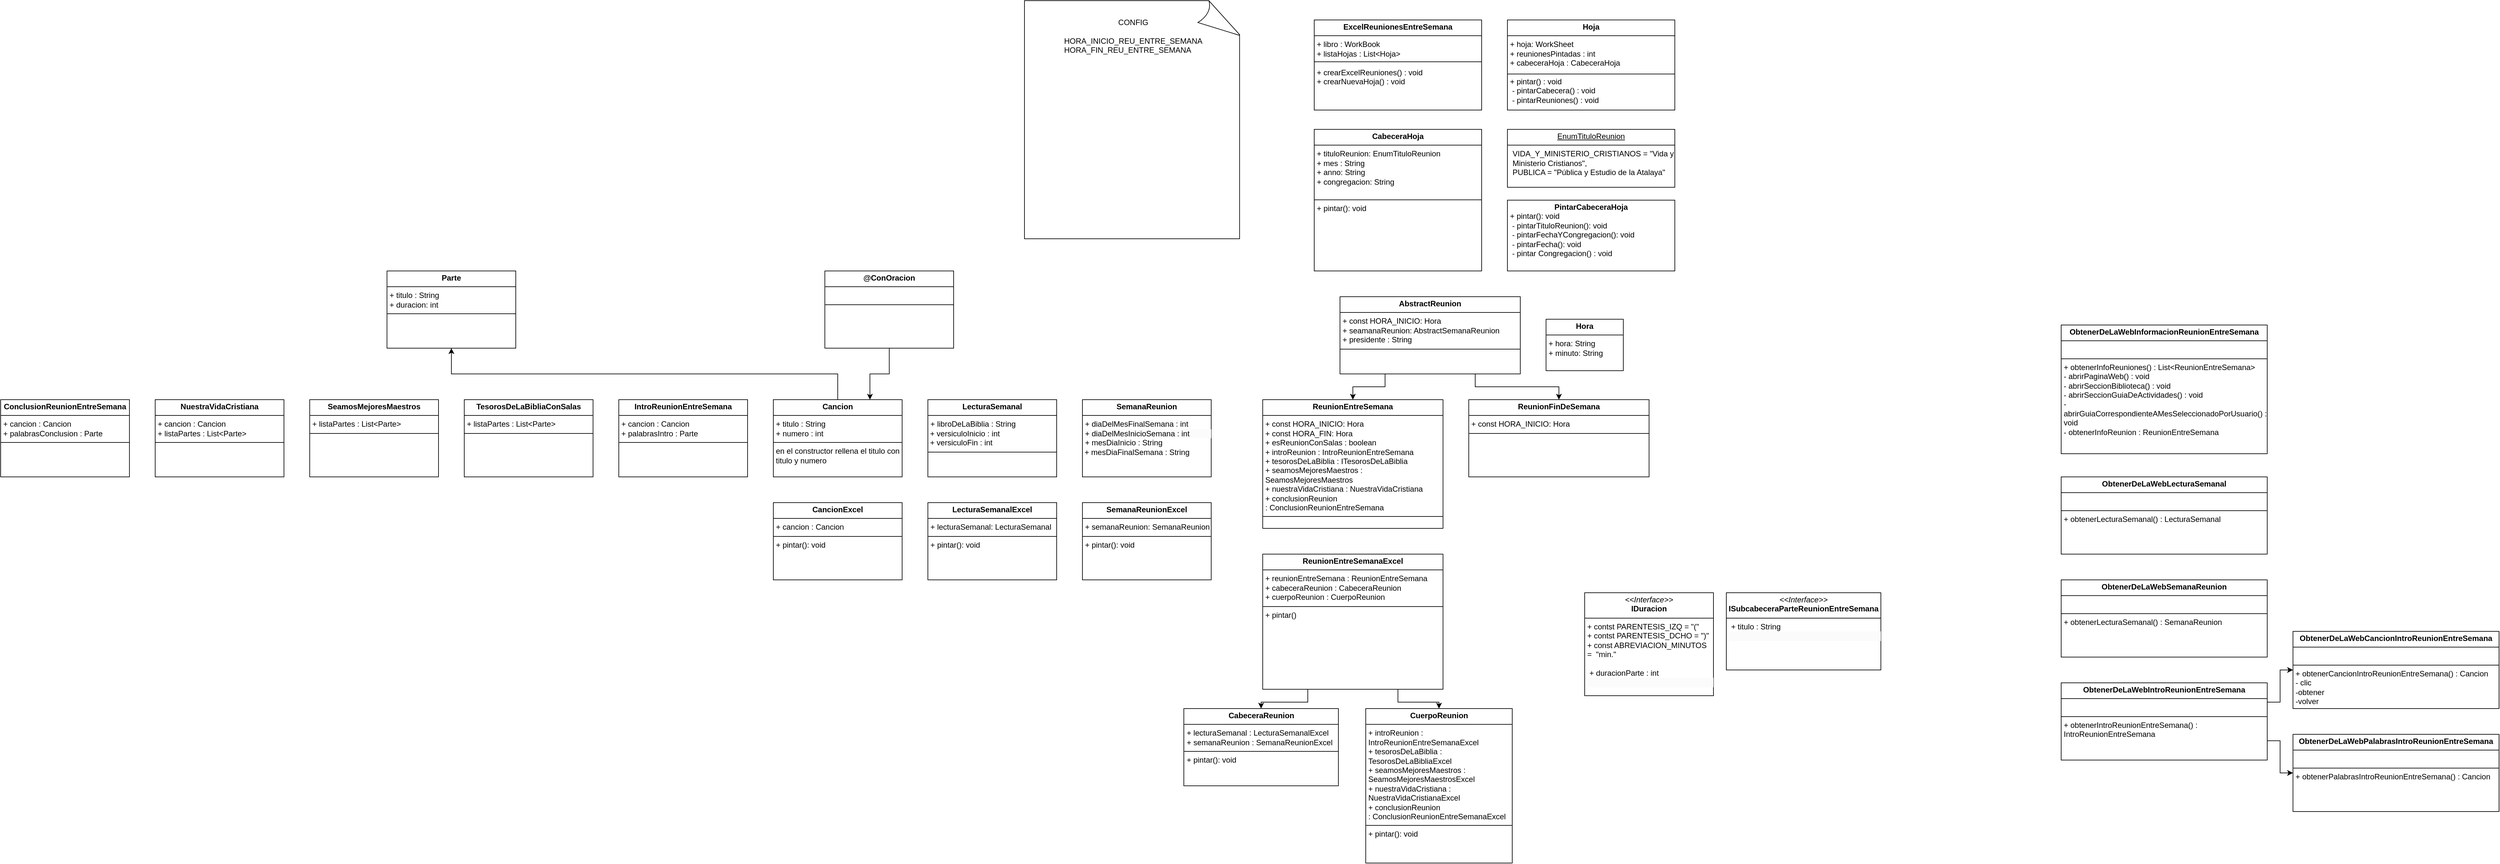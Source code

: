 <mxfile version="24.3.1" type="github">
  <diagram id="C5RBs43oDa-KdzZeNtuy" name="Page-1">
    <mxGraphModel dx="3987" dy="1683" grid="1" gridSize="10" guides="1" tooltips="1" connect="1" arrows="1" fold="1" page="1" pageScale="1" pageWidth="827" pageHeight="1169" math="0" shadow="0">
      <root>
        <mxCell id="WIyWlLk6GJQsqaUBKTNV-0" />
        <mxCell id="WIyWlLk6GJQsqaUBKTNV-1" parent="WIyWlLk6GJQsqaUBKTNV-0" />
        <mxCell id="gIVzZVKsAexyK73Yjv31-45" style="edgeStyle=orthogonalEdgeStyle;rounded=0;orthogonalLoop=1;jettySize=auto;html=1;exitX=0.25;exitY=1;exitDx=0;exitDy=0;entryX=0.5;entryY=0;entryDx=0;entryDy=0;" parent="WIyWlLk6GJQsqaUBKTNV-1" source="gIVzZVKsAexyK73Yjv31-0" target="gIVzZVKsAexyK73Yjv31-12" edge="1">
          <mxGeometry relative="1" as="geometry" />
        </mxCell>
        <mxCell id="gIVzZVKsAexyK73Yjv31-46" style="edgeStyle=orthogonalEdgeStyle;rounded=0;orthogonalLoop=1;jettySize=auto;html=1;exitX=0.75;exitY=1;exitDx=0;exitDy=0;entryX=0.5;entryY=0;entryDx=0;entryDy=0;" parent="WIyWlLk6GJQsqaUBKTNV-1" source="gIVzZVKsAexyK73Yjv31-0" target="gIVzZVKsAexyK73Yjv31-17" edge="1">
          <mxGeometry relative="1" as="geometry" />
        </mxCell>
        <mxCell id="gIVzZVKsAexyK73Yjv31-0" value="&lt;p style=&quot;margin:0px;margin-top:4px;text-align:center;&quot;&gt;&lt;b&gt;Abstract&lt;/b&gt;&lt;b style=&quot;background-color: initial;&quot;&gt;Reunion&lt;/b&gt;&lt;/p&gt;&lt;hr size=&quot;1&quot; style=&quot;border-style:solid;&quot;&gt;&lt;p style=&quot;margin:0px;margin-left:4px;&quot;&gt;+ const HORA_INICIO: Hora&lt;/p&gt;&lt;p style=&quot;margin:0px;margin-left:4px;&quot;&gt;+ seamanaReunion: AbstractSemanaReunion&lt;br&gt;&lt;/p&gt;&lt;p style=&quot;margin:0px;margin-left:4px;&quot;&gt;+ presidente : String&lt;br&gt;&lt;/p&gt;&lt;hr size=&quot;1&quot; style=&quot;border-style:solid;&quot;&gt;&lt;p style=&quot;margin:0px;margin-left:4px;&quot;&gt;&lt;br&gt;&lt;/p&gt;" style="verticalAlign=top;align=left;overflow=fill;html=1;whiteSpace=wrap;" parent="WIyWlLk6GJQsqaUBKTNV-1" vertex="1">
          <mxGeometry x="160" y="440" width="280" height="120" as="geometry" />
        </mxCell>
        <mxCell id="gIVzZVKsAexyK73Yjv31-2" value="&lt;p style=&quot;margin:0px;margin-top:4px;text-align:center;&quot;&gt;&lt;b&gt;Cabecera&lt;/b&gt;&lt;b style=&quot;background-color: initial;&quot;&gt;Hoja&lt;/b&gt;&lt;/p&gt;&lt;hr size=&quot;1&quot; style=&quot;border-style:solid;&quot;&gt;&lt;p style=&quot;margin:0px;margin-left:4px;&quot;&gt;+ tituloReunion:&amp;nbsp;&lt;span style=&quot;background-color: initial;&quot;&gt;EnumTituloReunion&lt;/span&gt;&lt;/p&gt;&lt;p style=&quot;margin:0px;margin-left:4px;&quot;&gt;&lt;span style=&quot;background-color: initial;&quot;&gt;+ mes : String&lt;/span&gt;&lt;/p&gt;&lt;p style=&quot;margin:0px;margin-left:4px;&quot;&gt;&lt;span style=&quot;background-color: initial;&quot;&gt;+ anno: String&lt;/span&gt;&lt;/p&gt;&lt;p style=&quot;margin:0px;margin-left:4px;&quot;&gt;&lt;span style=&quot;background-color: initial;&quot;&gt;+ congregacion: String&lt;/span&gt;&lt;/p&gt;&lt;p style=&quot;margin:0px;margin-left:4px;&quot;&gt;&lt;span style=&quot;background-color: initial;&quot;&gt;&lt;br&gt;&lt;/span&gt;&lt;/p&gt;&lt;hr size=&quot;1&quot; style=&quot;border-style:solid;&quot;&gt;&lt;p style=&quot;margin:0px;margin-left:4px;&quot;&gt;+ pintar(): void&lt;br&gt;&lt;/p&gt;" style="verticalAlign=top;align=left;overflow=fill;html=1;whiteSpace=wrap;" parent="WIyWlLk6GJQsqaUBKTNV-1" vertex="1">
          <mxGeometry x="120" y="180" width="260" height="220" as="geometry" />
        </mxCell>
        <mxCell id="gIVzZVKsAexyK73Yjv31-3" value="&lt;p style=&quot;margin:0px;margin-top:4px;text-align:center;&quot;&gt;&lt;b&gt;Hora&lt;/b&gt;&lt;/p&gt;&lt;hr size=&quot;1&quot; style=&quot;border-style:solid;&quot;&gt;&lt;p style=&quot;margin:0px;margin-left:4px;&quot;&gt;+ hora: String&lt;/p&gt;&lt;p style=&quot;margin:0px;margin-left:4px;&quot;&gt;+ minuto: String&lt;/p&gt;" style="verticalAlign=top;align=left;overflow=fill;html=1;whiteSpace=wrap;" parent="WIyWlLk6GJQsqaUBKTNV-1" vertex="1">
          <mxGeometry x="480" y="475" width="120" height="80" as="geometry" />
        </mxCell>
        <mxCell id="gIVzZVKsAexyK73Yjv31-5" value="&lt;p style=&quot;margin:0px;margin-top:4px;text-align:center;text-decoration:underline;&quot;&gt;&lt;span style=&quot;text-align: left;&quot;&gt;EnumTituloReunion&lt;/span&gt;&lt;br&gt;&lt;/p&gt;&lt;hr size=&quot;1&quot; style=&quot;border-style:solid;&quot;&gt;&lt;p style=&quot;margin:0px;margin-left:8px;&quot;&gt;&lt;span style=&quot;background-color: initial;&quot;&gt;VIDA_Y_MINISTERIO_CRISTIANOS&lt;/span&gt;&amp;nbsp;= &quot;Vida y Ministerio Cristianos&quot;,&amp;nbsp;&lt;br&gt;PUBLICA = &quot;Pública y Estudio de la Atalaya&quot;&lt;br&gt;&lt;br&gt;&lt;/p&gt;" style="verticalAlign=top;align=left;overflow=fill;html=1;whiteSpace=wrap;" parent="WIyWlLk6GJQsqaUBKTNV-1" vertex="1">
          <mxGeometry x="420" y="180" width="260" height="90" as="geometry" />
        </mxCell>
        <mxCell id="gIVzZVKsAexyK73Yjv31-6" value="&lt;p style=&quot;margin:0px;margin-top:4px;text-align:center;&quot;&gt;&lt;b&gt;PintarCabecera&lt;/b&gt;&lt;b style=&quot;background-color: initial;&quot;&gt;Hoja&lt;/b&gt;&lt;/p&gt;&lt;p style=&quot;margin:0px;margin-left:4px;&quot;&gt;&lt;span style=&quot;background-color: initial;&quot;&gt;+ pintar(): void&lt;/span&gt;&lt;br&gt;&lt;/p&gt;&lt;p style=&quot;margin:0px;margin-left:4px;&quot;&gt;&amp;nbsp;- pintarTituloReunion(): void&lt;/p&gt;&lt;p style=&quot;margin:0px;margin-left:4px;&quot;&gt;&amp;nbsp;- pintarFechaYCongregacion(): void&lt;/p&gt;&lt;p style=&quot;margin:0px;margin-left:4px;&quot;&gt;&amp;nbsp;- pintarFecha(): void&lt;/p&gt;&lt;p style=&quot;margin:0px;margin-left:4px;&quot;&gt;&amp;nbsp;- pintar Congregacion() : void&lt;/p&gt;" style="verticalAlign=top;align=left;overflow=fill;html=1;whiteSpace=wrap;" parent="WIyWlLk6GJQsqaUBKTNV-1" vertex="1">
          <mxGeometry x="420" y="290" width="260" height="110" as="geometry" />
        </mxCell>
        <mxCell id="gIVzZVKsAexyK73Yjv31-9" value="&lt;p style=&quot;margin:0px;margin-top:4px;text-align:center;&quot;&gt;&lt;b&gt;ExcelReunionesEntreSemana&lt;/b&gt;&lt;/p&gt;&lt;hr size=&quot;1&quot; style=&quot;border-style:solid;&quot;&gt;&lt;p style=&quot;margin:0px;margin-left:4px;&quot;&gt;+ libro :&amp;nbsp;&lt;span style=&quot;background-color: initial;&quot;&gt;WorkBook&lt;/span&gt;&lt;/p&gt;&lt;p style=&quot;margin:0px;margin-left:4px;&quot;&gt;&lt;span style=&quot;background-color: initial;&quot;&gt;+ lista&lt;/span&gt;Hojas&lt;span style=&quot;background-color: initial;&quot;&gt;&amp;nbsp;: List&amp;lt;Hoja&amp;gt;&lt;/span&gt;&lt;/p&gt;&lt;p style=&quot;margin:0px;margin-left:4px;&quot;&gt;&lt;br&gt;&lt;/p&gt;&lt;p style=&quot;margin:0px;margin-left:4px;&quot;&gt;&lt;span style=&quot;background-color: initial;&quot;&gt;+ crearExcelReuniones() : void&lt;/span&gt;&lt;/p&gt;&lt;p style=&quot;margin:0px;margin-left:4px;&quot;&gt;&lt;span style=&quot;background-color: initial;&quot;&gt;+ crearNuevaHoja() : void&lt;/span&gt;&lt;/p&gt;&lt;p style=&quot;margin:0px;margin-left:4px;&quot;&gt;&lt;span style=&quot;background-color: initial;&quot;&gt;&lt;br&gt;&lt;/span&gt;&lt;/p&gt;" style="verticalAlign=top;align=left;overflow=fill;html=1;whiteSpace=wrap;" parent="WIyWlLk6GJQsqaUBKTNV-1" vertex="1">
          <mxGeometry x="120" y="10" width="260" height="140" as="geometry" />
        </mxCell>
        <mxCell id="gIVzZVKsAexyK73Yjv31-10" value="" style="line;strokeWidth=1;fillColor=none;align=left;verticalAlign=middle;spacingTop=-1;spacingLeft=3;spacingRight=3;rotatable=0;labelPosition=right;points=[];portConstraint=eastwest;strokeColor=inherit;" parent="WIyWlLk6GJQsqaUBKTNV-1" vertex="1">
          <mxGeometry x="120" y="71" width="260" height="8" as="geometry" />
        </mxCell>
        <mxCell id="gIVzZVKsAexyK73Yjv31-11" style="edgeStyle=orthogonalEdgeStyle;rounded=0;orthogonalLoop=1;jettySize=auto;html=1;exitX=0.5;exitY=1;exitDx=0;exitDy=0;" parent="WIyWlLk6GJQsqaUBKTNV-1" source="gIVzZVKsAexyK73Yjv31-9" target="gIVzZVKsAexyK73Yjv31-9" edge="1">
          <mxGeometry relative="1" as="geometry" />
        </mxCell>
        <mxCell id="gIVzZVKsAexyK73Yjv31-12" value="&lt;p style=&quot;margin:0px;margin-top:4px;text-align:center;&quot;&gt;&lt;b style=&quot;background-color: initial;&quot;&gt;ReunionEntreSemana&lt;/b&gt;&lt;/p&gt;&lt;hr size=&quot;1&quot; style=&quot;border-style:solid;&quot;&gt;&lt;p style=&quot;margin:0px;margin-left:4px;&quot;&gt;+ const HORA_INICIO: Hora&lt;/p&gt;&lt;p style=&quot;margin:0px;margin-left:4px;&quot;&gt;+ const HORA_FIN: Hora&lt;br&gt;&lt;/p&gt;&lt;p style=&quot;margin: 0px 0px 0px 4px;&quot;&gt;&lt;span style=&quot;background-color: initial;&quot;&gt;+ esReunionConSalas : boolean&lt;/span&gt;&lt;/p&gt;&lt;p style=&quot;margin:0px;margin-left:4px;&quot;&gt;+ introReunion : IntroReunionEntreSemana&lt;/p&gt;&lt;p style=&quot;margin:0px;margin-left:4px;&quot;&gt;+ tesorosDeLaBiblia : ITesorosDeLaBiblia&lt;/p&gt;&lt;p style=&quot;margin:0px;margin-left:4px;&quot;&gt;+ seamosMejoresMaestros : SeamosMejoresMaestros&lt;/p&gt;&lt;p style=&quot;margin:0px;margin-left:4px;&quot;&gt;+ nuestraVidaCristiana : NuestraVidaCristiana&lt;/p&gt;&lt;p style=&quot;margin:0px;margin-left:4px;&quot;&gt;+ conclusionReunion :&amp;nbsp;&lt;span style=&quot;background-color: initial; text-align: center;&quot;&gt;ConclusionReunionEntreSemana&lt;/span&gt;&lt;/p&gt;&lt;hr size=&quot;1&quot; style=&quot;border-style:solid;&quot;&gt;&lt;p style=&quot;margin:0px;margin-left:4px;&quot;&gt;&lt;br&gt;&lt;/p&gt;" style="verticalAlign=top;align=left;overflow=fill;html=1;whiteSpace=wrap;" parent="WIyWlLk6GJQsqaUBKTNV-1" vertex="1">
          <mxGeometry x="40" y="600" width="280" height="200" as="geometry" />
        </mxCell>
        <mxCell id="gIVzZVKsAexyK73Yjv31-13" value="&lt;p style=&quot;margin:0px;margin-top:4px;text-align:center;&quot;&gt;&lt;b style=&quot;background-color: initial;&quot;&gt;CabeceraReunion&lt;/b&gt;&lt;/p&gt;&lt;hr size=&quot;1&quot; style=&quot;border-style:solid;&quot;&gt;&lt;p style=&quot;margin:0px;margin-left:4px;&quot;&gt;+ lecturaSemanal : LecturaSemanalExcel&lt;/p&gt;&lt;p style=&quot;margin:0px;margin-left:4px;&quot;&gt;+ semanaReunion : &lt;span style=&quot;background-color: initial;&quot;&gt;SemanaReunionExcel&lt;/span&gt;&lt;/p&gt;&lt;hr size=&quot;1&quot; style=&quot;border-style:solid;&quot;&gt;&lt;p style=&quot;margin:0px;margin-left:4px;&quot;&gt;+ pintar(): void&lt;/p&gt;" style="verticalAlign=top;align=left;overflow=fill;html=1;whiteSpace=wrap;" parent="WIyWlLk6GJQsqaUBKTNV-1" vertex="1">
          <mxGeometry x="-82.5" y="1080" width="240" height="120" as="geometry" />
        </mxCell>
        <mxCell id="gIVzZVKsAexyK73Yjv31-14" value="&lt;p style=&quot;margin:0px;margin-top:4px;text-align:center;&quot;&gt;&lt;b&gt;Hoja&lt;/b&gt;&lt;/p&gt;&lt;hr size=&quot;1&quot; style=&quot;border-style:solid;&quot;&gt;&lt;p style=&quot;margin:0px;margin-left:4px;&quot;&gt;+ hoja:&amp;nbsp;&lt;span style=&quot;background-color: initial;&quot;&gt;WorkSheet&lt;/span&gt;&lt;/p&gt;&lt;p style=&quot;margin:0px;margin-left:4px;&quot;&gt;&lt;span style=&quot;background-color: initial;&quot;&gt;+ reunionesPintadas : int&lt;/span&gt;&lt;/p&gt;&lt;p style=&quot;margin:0px;margin-left:4px;&quot;&gt;&lt;span style=&quot;background-color: initial;&quot;&gt;+ cabeceraHoja : CabeceraHoja&lt;/span&gt;&lt;/p&gt;&lt;p style=&quot;margin:0px;margin-left:4px;&quot;&gt;&lt;span style=&quot;background-color: initial;&quot;&gt;&lt;br&gt;&lt;/span&gt;&lt;/p&gt;&lt;p style=&quot;margin:0px;margin-left:4px;&quot;&gt;&lt;span style=&quot;background-color: initial;&quot;&gt;+ pintar() : void&lt;/span&gt;&lt;/p&gt;&lt;p style=&quot;margin:0px;margin-left:4px;&quot;&gt;&amp;nbsp;- pintarCabecera() : void&lt;/p&gt;&lt;p style=&quot;margin:0px;margin-left:4px;&quot;&gt;&amp;nbsp;- pintarReuniones() : void&lt;/p&gt;" style="verticalAlign=top;align=left;overflow=fill;html=1;whiteSpace=wrap;" parent="WIyWlLk6GJQsqaUBKTNV-1" vertex="1">
          <mxGeometry x="420" y="10" width="260" height="140" as="geometry" />
        </mxCell>
        <mxCell id="gIVzZVKsAexyK73Yjv31-16" value="" style="line;strokeWidth=1;fillColor=none;align=left;verticalAlign=middle;spacingTop=-1;spacingLeft=3;spacingRight=3;rotatable=0;labelPosition=right;points=[];portConstraint=eastwest;strokeColor=inherit;" parent="WIyWlLk6GJQsqaUBKTNV-1" vertex="1">
          <mxGeometry x="420" y="90" width="260" height="8" as="geometry" />
        </mxCell>
        <mxCell id="gIVzZVKsAexyK73Yjv31-17" value="&lt;p style=&quot;margin:0px;margin-top:4px;text-align:center;&quot;&gt;&lt;b style=&quot;background-color: initial;&quot;&gt;ReunionFinDeSemana&lt;/b&gt;&lt;/p&gt;&lt;hr size=&quot;1&quot; style=&quot;border-style:solid;&quot;&gt;&lt;p style=&quot;margin:0px;margin-left:4px;&quot;&gt;+ const HORA_INICIO: Hora&lt;/p&gt;&lt;hr size=&quot;1&quot; style=&quot;border-style:solid;&quot;&gt;&lt;p style=&quot;margin:0px;margin-left:4px;&quot;&gt;&lt;br&gt;&lt;/p&gt;" style="verticalAlign=top;align=left;overflow=fill;html=1;whiteSpace=wrap;" parent="WIyWlLk6GJQsqaUBKTNV-1" vertex="1">
          <mxGeometry x="360" y="600" width="280" height="120" as="geometry" />
        </mxCell>
        <mxCell id="gIVzZVKsAexyK73Yjv31-19" value="&lt;p style=&quot;margin:0px;margin-top:4px;text-align:center;&quot;&gt;&lt;b style=&quot;background-color: initial;&quot;&gt;LecturaSemanal&lt;/b&gt;&lt;/p&gt;&lt;hr size=&quot;1&quot; style=&quot;border-style:solid;&quot;&gt;&lt;p style=&quot;margin:0px;margin-left:4px;&quot;&gt;+ libroDeLaBiblia : String&lt;/p&gt;&amp;nbsp;+ versiculoInicio : int&lt;div&gt;&amp;nbsp;+ versiculoFin : int&lt;br&gt;&lt;hr size=&quot;1&quot; style=&quot;border-style:solid;&quot;&gt;&lt;p style=&quot;margin:0px;margin-left:4px;&quot;&gt;&lt;br&gt;&lt;/p&gt;&lt;/div&gt;" style="verticalAlign=top;align=left;overflow=fill;html=1;whiteSpace=wrap;" parent="WIyWlLk6GJQsqaUBKTNV-1" vertex="1">
          <mxGeometry x="-480" y="600" width="200" height="120" as="geometry" />
        </mxCell>
        <mxCell id="gIVzZVKsAexyK73Yjv31-24" value="&lt;p style=&quot;margin:0px;margin-top:4px;text-align:center;&quot;&gt;&lt;b style=&quot;background-color: initial;&quot;&gt;CuerpoReunion&lt;/b&gt;&lt;/p&gt;&lt;hr size=&quot;1&quot; style=&quot;border-style:solid;&quot;&gt;&lt;p style=&quot;margin: 0px 0px 0px 4px;&quot;&gt;+ introReunion : IntroReunionEntreSemanaExcel&lt;/p&gt;&lt;p style=&quot;margin: 0px 0px 0px 4px;&quot;&gt;+ tesorosDeLaBiblia : TesorosDeLaBiblia&lt;span style=&quot;background-color: initial;&quot;&gt;Excel&lt;/span&gt;&lt;/p&gt;&lt;p style=&quot;margin: 0px 0px 0px 4px;&quot;&gt;+ seamosMejoresMaestros : SeamosMejoresMaestrosExcel&lt;/p&gt;&lt;p style=&quot;margin: 0px 0px 0px 4px;&quot;&gt;+ nuestraVidaCristiana : NuestraVidaCristianaExcel&lt;/p&gt;&lt;p style=&quot;margin: 0px 0px 0px 4px;&quot;&gt;+ conclusionReunion :&amp;nbsp;&lt;span style=&quot;background-color: initial; text-align: center;&quot;&gt;ConclusionReunionEntreSemanaExcel&lt;/span&gt;&lt;/p&gt;&lt;hr size=&quot;1&quot; style=&quot;border-style:solid;&quot;&gt;&lt;p style=&quot;margin:0px;margin-left:4px;&quot;&gt;+ pintar(): void&lt;/p&gt;&lt;p style=&quot;margin:0px;margin-left:4px;&quot;&gt;&lt;br&gt;&lt;/p&gt;" style="verticalAlign=top;align=left;overflow=fill;html=1;whiteSpace=wrap;" parent="WIyWlLk6GJQsqaUBKTNV-1" vertex="1">
          <mxGeometry x="200" y="1080" width="227.5" height="240" as="geometry" />
        </mxCell>
        <mxCell id="gIVzZVKsAexyK73Yjv31-34" style="edgeStyle=orthogonalEdgeStyle;rounded=0;orthogonalLoop=1;jettySize=auto;html=1;exitX=0.75;exitY=1;exitDx=0;exitDy=0;" parent="WIyWlLk6GJQsqaUBKTNV-1" source="gIVzZVKsAexyK73Yjv31-28" target="gIVzZVKsAexyK73Yjv31-24" edge="1">
          <mxGeometry relative="1" as="geometry" />
        </mxCell>
        <mxCell id="gIVzZVKsAexyK73Yjv31-35" style="edgeStyle=orthogonalEdgeStyle;rounded=0;orthogonalLoop=1;jettySize=auto;html=1;exitX=0.25;exitY=1;exitDx=0;exitDy=0;entryX=0.5;entryY=0;entryDx=0;entryDy=0;" parent="WIyWlLk6GJQsqaUBKTNV-1" source="gIVzZVKsAexyK73Yjv31-28" target="gIVzZVKsAexyK73Yjv31-13" edge="1">
          <mxGeometry relative="1" as="geometry" />
        </mxCell>
        <mxCell id="gIVzZVKsAexyK73Yjv31-28" value="&lt;p style=&quot;margin:0px;margin-top:4px;text-align:center;&quot;&gt;&lt;b style=&quot;background-color: initial;&quot;&gt;Reunion&lt;/b&gt;&lt;b style=&quot;background-color: initial;&quot;&gt;EntreSemana&lt;/b&gt;&lt;b style=&quot;background-color: initial;&quot;&gt;Excel&lt;/b&gt;&lt;/p&gt;&lt;hr size=&quot;1&quot; style=&quot;border-style:solid;&quot;&gt;&lt;p style=&quot;margin:0px;margin-left:4px;&quot;&gt;+ reunionEntreSemana : &lt;span style=&quot;background-color: initial;&quot;&gt;ReunionEntreSemana&lt;/span&gt;&lt;/p&gt;&lt;p style=&quot;margin:0px;margin-left:4px;&quot;&gt;+ cabeceraReunion : CabeceraReunion&lt;/p&gt;&lt;p style=&quot;margin:0px;margin-left:4px;&quot;&gt;+ cuerpoReunion : CuerpoReunion&lt;/p&gt;&lt;hr size=&quot;1&quot; style=&quot;border-style:solid;&quot;&gt;&lt;p style=&quot;margin:0px;margin-left:4px;&quot;&gt;+ pintar()&lt;/p&gt;" style="verticalAlign=top;align=left;overflow=fill;html=1;whiteSpace=wrap;" parent="WIyWlLk6GJQsqaUBKTNV-1" vertex="1">
          <mxGeometry x="40" y="840" width="280" height="210" as="geometry" />
        </mxCell>
        <mxCell id="gIVzZVKsAexyK73Yjv31-30" value="&lt;p style=&quot;margin:0px;margin-top:4px;text-align:center;&quot;&gt;&lt;b style=&quot;background-color: initial;&quot;&gt;IntroReunionEntreSemana&lt;/b&gt;&lt;/p&gt;&lt;hr size=&quot;1&quot; style=&quot;border-style:solid;&quot;&gt;&lt;p style=&quot;margin: 0px 0px 0px 4px;&quot;&gt;+ cancion : Cancion&lt;/p&gt;&lt;p style=&quot;margin: 0px 0px 0px 4px;&quot;&gt;+ palabrasIntro : Parte&lt;/p&gt;&lt;hr size=&quot;1&quot; style=&quot;border-style:solid;&quot;&gt;&lt;p style=&quot;margin:0px;margin-left:4px;&quot;&gt;&lt;br&gt;&lt;/p&gt;" style="verticalAlign=top;align=left;overflow=fill;html=1;whiteSpace=wrap;" parent="WIyWlLk6GJQsqaUBKTNV-1" vertex="1">
          <mxGeometry x="-960" y="600" width="200" height="120" as="geometry" />
        </mxCell>
        <mxCell id="gIVzZVKsAexyK73Yjv31-31" value="&lt;p style=&quot;margin:0px;margin-top:4px;text-align:center;&quot;&gt;&lt;b style=&quot;background-color: initial;&quot;&gt;ConclusionReunionEntreSemana&lt;/b&gt;&lt;/p&gt;&lt;hr size=&quot;1&quot; style=&quot;border-style:solid;&quot;&gt;&lt;p style=&quot;margin: 0px 0px 0px 4px;&quot;&gt;+ cancion : Cancion&lt;/p&gt;&lt;p style=&quot;margin: 0px 0px 0px 4px;&quot;&gt;+ palabrasConclusion : Parte&lt;/p&gt;&lt;hr size=&quot;1&quot; style=&quot;border-style:solid;&quot;&gt;&lt;p style=&quot;margin:0px;margin-left:4px;&quot;&gt;&lt;br&gt;&lt;/p&gt;&lt;p style=&quot;margin:0px;margin-left:4px;&quot;&gt;&lt;br&gt;&lt;/p&gt;" style="verticalAlign=top;align=left;overflow=fill;html=1;whiteSpace=wrap;" parent="WIyWlLk6GJQsqaUBKTNV-1" vertex="1">
          <mxGeometry x="-1920" y="600" width="200" height="120" as="geometry" />
        </mxCell>
        <mxCell id="gIVzZVKsAexyK73Yjv31-41" value="&lt;p style=&quot;margin:0px;margin-top:4px;text-align:center;&quot;&gt;&lt;b style=&quot;background-color: initial;&quot;&gt;ObtenerDeLaWebLecturaSemanal&lt;/b&gt;&lt;/p&gt;&lt;hr size=&quot;1&quot; style=&quot;border-style:solid;&quot;&gt;&lt;p style=&quot;margin:0px;margin-left:4px;&quot;&gt;&lt;br&gt;&lt;/p&gt;&lt;hr size=&quot;1&quot; style=&quot;border-style:solid;&quot;&gt;&lt;p style=&quot;margin:0px;margin-left:4px;&quot;&gt;+ obtenerLecturaSemanal() : LecturaSemanal&lt;/p&gt;" style="verticalAlign=top;align=left;overflow=fill;html=1;whiteSpace=wrap;" parent="WIyWlLk6GJQsqaUBKTNV-1" vertex="1">
          <mxGeometry x="1280" y="720" width="320" height="120" as="geometry" />
        </mxCell>
        <mxCell id="vLdXqvodIo0nLkazqdTl-21" style="edgeStyle=orthogonalEdgeStyle;rounded=0;orthogonalLoop=1;jettySize=auto;html=1;exitX=0.5;exitY=0;exitDx=0;exitDy=0;entryX=0.5;entryY=1;entryDx=0;entryDy=0;" edge="1" parent="WIyWlLk6GJQsqaUBKTNV-1" source="vLdXqvodIo0nLkazqdTl-0" target="vLdXqvodIo0nLkazqdTl-20">
          <mxGeometry relative="1" as="geometry" />
        </mxCell>
        <mxCell id="vLdXqvodIo0nLkazqdTl-0" value="&lt;p style=&quot;margin:0px;margin-top:4px;text-align:center;&quot;&gt;&lt;b style=&quot;background-color: initial;&quot;&gt;Cancion&lt;/b&gt;&lt;/p&gt;&lt;hr size=&quot;1&quot; style=&quot;border-style:solid;&quot;&gt;&lt;p style=&quot;margin: 0px 0px 0px 4px;&quot;&gt;+ titulo : String&lt;/p&gt;&lt;p style=&quot;margin: 0px 0px 0px 4px;&quot;&gt;+ numero : int&lt;/p&gt;&lt;hr size=&quot;1&quot; style=&quot;border-style:solid;&quot;&gt;&lt;p style=&quot;margin:0px;margin-left:4px;&quot;&gt;en el constructor rellena el titulo con titulo y numero&lt;/p&gt;" style="verticalAlign=top;align=left;overflow=fill;html=1;whiteSpace=wrap;" vertex="1" parent="WIyWlLk6GJQsqaUBKTNV-1">
          <mxGeometry x="-720" y="600" width="200" height="120" as="geometry" />
        </mxCell>
        <mxCell id="vLdXqvodIo0nLkazqdTl-1" value="&lt;p style=&quot;margin:0px;margin-top:4px;text-align:center;&quot;&gt;&lt;b style=&quot;background-color: initial;&quot;&gt;ObtenerDeLaWebCancionIntroReunionEntreSemana&lt;/b&gt;&lt;/p&gt;&lt;hr size=&quot;1&quot; style=&quot;border-style:solid;&quot;&gt;&lt;p style=&quot;margin:0px;margin-left:4px;&quot;&gt;&lt;br&gt;&lt;/p&gt;&lt;hr size=&quot;1&quot; style=&quot;border-style:solid;&quot;&gt;&lt;p style=&quot;margin:0px;margin-left:4px;&quot;&gt;+ obtenerCancionIntroReunionEntreSemana() : Cancion&lt;/p&gt;&lt;p style=&quot;margin:0px;margin-left:4px;&quot;&gt;- clic&lt;/p&gt;&lt;p style=&quot;margin:0px;margin-left:4px;&quot;&gt;-obtener&lt;/p&gt;&lt;p style=&quot;margin:0px;margin-left:4px;&quot;&gt;-volver&lt;/p&gt;" style="verticalAlign=top;align=left;overflow=fill;html=1;whiteSpace=wrap;" vertex="1" parent="WIyWlLk6GJQsqaUBKTNV-1">
          <mxGeometry x="1640" y="960" width="320" height="120" as="geometry" />
        </mxCell>
        <mxCell id="vLdXqvodIo0nLkazqdTl-10" style="edgeStyle=orthogonalEdgeStyle;rounded=0;orthogonalLoop=1;jettySize=auto;html=1;exitX=1;exitY=0.75;exitDx=0;exitDy=0;" edge="1" parent="WIyWlLk6GJQsqaUBKTNV-1" source="vLdXqvodIo0nLkazqdTl-2" target="vLdXqvodIo0nLkazqdTl-3">
          <mxGeometry relative="1" as="geometry" />
        </mxCell>
        <mxCell id="vLdXqvodIo0nLkazqdTl-11" style="edgeStyle=orthogonalEdgeStyle;rounded=0;orthogonalLoop=1;jettySize=auto;html=1;exitX=1;exitY=0.25;exitDx=0;exitDy=0;" edge="1" parent="WIyWlLk6GJQsqaUBKTNV-1" source="vLdXqvodIo0nLkazqdTl-2" target="vLdXqvodIo0nLkazqdTl-1">
          <mxGeometry relative="1" as="geometry" />
        </mxCell>
        <mxCell id="vLdXqvodIo0nLkazqdTl-2" value="&lt;p style=&quot;margin:0px;margin-top:4px;text-align:center;&quot;&gt;&lt;b style=&quot;background-color: initial;&quot;&gt;ObtenerDeLaWebIntroReunionEntreSemana&lt;/b&gt;&lt;/p&gt;&lt;hr size=&quot;1&quot; style=&quot;border-style:solid;&quot;&gt;&lt;p style=&quot;margin:0px;margin-left:4px;&quot;&gt;&lt;br&gt;&lt;/p&gt;&lt;hr size=&quot;1&quot; style=&quot;border-style:solid;&quot;&gt;&lt;p style=&quot;margin:0px;margin-left:4px;&quot;&gt;+ obtenerIntroReunionEntreSemana() : IntroReunionEntreSemana&lt;/p&gt;" style="verticalAlign=top;align=left;overflow=fill;html=1;whiteSpace=wrap;" vertex="1" parent="WIyWlLk6GJQsqaUBKTNV-1">
          <mxGeometry x="1280" y="1040" width="320" height="120" as="geometry" />
        </mxCell>
        <mxCell id="vLdXqvodIo0nLkazqdTl-3" value="&lt;p style=&quot;margin:0px;margin-top:4px;text-align:center;&quot;&gt;&lt;b style=&quot;background-color: initial;&quot;&gt;ObtenerDeLaWebPalabrasIntroReunionEntreSemana&lt;/b&gt;&lt;/p&gt;&lt;hr size=&quot;1&quot; style=&quot;border-style:solid;&quot;&gt;&lt;p style=&quot;margin:0px;margin-left:4px;&quot;&gt;&lt;br&gt;&lt;/p&gt;&lt;hr size=&quot;1&quot; style=&quot;border-style:solid;&quot;&gt;&lt;p style=&quot;margin:0px;margin-left:4px;&quot;&gt;+ obtenerPalabrasIntroReunionEntreSemana() : Cancion&lt;/p&gt;" style="verticalAlign=top;align=left;overflow=fill;html=1;whiteSpace=wrap;" vertex="1" parent="WIyWlLk6GJQsqaUBKTNV-1">
          <mxGeometry x="1640" y="1120" width="320" height="120" as="geometry" />
        </mxCell>
        <mxCell id="vLdXqvodIo0nLkazqdTl-6" value="&lt;p style=&quot;margin:0px;margin-top:4px;text-align:center;&quot;&gt;&lt;b style=&quot;background-color: initial;&quot;&gt;ObtenerDeLaWeb&lt;/b&gt;&lt;b style=&quot;background-color: initial;&quot;&gt;InformacionReunionEntreSemana&lt;/b&gt;&lt;/p&gt;&lt;hr size=&quot;1&quot; style=&quot;border-style:solid;&quot;&gt;&lt;p style=&quot;margin:0px;margin-left:4px;&quot;&gt;&lt;br&gt;&lt;/p&gt;&lt;hr size=&quot;1&quot; style=&quot;border-style:solid;&quot;&gt;&lt;p style=&quot;margin:0px;margin-left:4px;&quot;&gt;+ obtenerInfoReuniones() : List&amp;lt;ReunionEntreSemana&amp;gt;&lt;/p&gt;&lt;p style=&quot;margin:0px;margin-left:4px;&quot;&gt;- abrirPaginaWeb() : void&lt;/p&gt;&lt;p style=&quot;margin:0px;margin-left:4px;&quot;&gt;- abrirSeccionBiblioteca() : void&lt;/p&gt;&lt;p style=&quot;margin:0px;margin-left:4px;&quot;&gt;- abrirSeccionGuiaDeActividades() : void&lt;/p&gt;&lt;p style=&quot;margin:0px;margin-left:4px;&quot;&gt;- abrirGuiaCorrespondienteAMesSeleccionadoPorUsuario() : void&lt;/p&gt;&lt;p style=&quot;margin:0px;margin-left:4px;&quot;&gt;- obtenerInfoReunion : ReunionEntreSemana&lt;/p&gt;" style="verticalAlign=top;align=left;overflow=fill;html=1;whiteSpace=wrap;" vertex="1" parent="WIyWlLk6GJQsqaUBKTNV-1">
          <mxGeometry x="1280" y="484" width="320" height="200" as="geometry" />
        </mxCell>
        <mxCell id="vLdXqvodIo0nLkazqdTl-7" value="&lt;p style=&quot;margin:0px;margin-top:4px;text-align:center;&quot;&gt;&lt;b style=&quot;background-color: initial;&quot;&gt;ObtenerDeLaWebSemanaReunion&lt;/b&gt;&lt;/p&gt;&lt;hr size=&quot;1&quot; style=&quot;border-style:solid;&quot;&gt;&lt;p style=&quot;margin:0px;margin-left:4px;&quot;&gt;&lt;br&gt;&lt;/p&gt;&lt;hr size=&quot;1&quot; style=&quot;border-style:solid;&quot;&gt;&lt;p style=&quot;margin:0px;margin-left:4px;&quot;&gt;+ obtenerLecturaSemanal() : SemanaReunion&lt;/p&gt;" style="verticalAlign=top;align=left;overflow=fill;html=1;whiteSpace=wrap;" vertex="1" parent="WIyWlLk6GJQsqaUBKTNV-1">
          <mxGeometry x="1280" y="880" width="320" height="120" as="geometry" />
        </mxCell>
        <mxCell id="vLdXqvodIo0nLkazqdTl-12" value="&lt;p style=&quot;margin:0px;margin-top:4px;text-align:center;&quot;&gt;&lt;b style=&quot;background-color: initial;&quot;&gt;TesorosDeLaBibliaConSalas&lt;/b&gt;&lt;/p&gt;&lt;hr size=&quot;1&quot; style=&quot;border-style:solid;&quot;&gt;&lt;p style=&quot;margin: 0px 0px 0px 4px;&quot;&gt;&lt;span style=&quot;background-color: initial;&quot;&gt;+ listaPartes : List&amp;lt;Parte&amp;gt;&lt;/span&gt;&lt;br&gt;&lt;/p&gt;&lt;hr size=&quot;1&quot; style=&quot;border-style:solid;&quot;&gt;&lt;p style=&quot;margin:0px;margin-left:4px;&quot;&gt;&lt;br&gt;&lt;/p&gt;" style="verticalAlign=top;align=left;overflow=fill;html=1;whiteSpace=wrap;" vertex="1" parent="WIyWlLk6GJQsqaUBKTNV-1">
          <mxGeometry x="-1200" y="600" width="200" height="120" as="geometry" />
        </mxCell>
        <mxCell id="vLdXqvodIo0nLkazqdTl-15" value="&lt;p style=&quot;margin:0px;margin-top:4px;text-align:center;&quot;&gt;&lt;b style=&quot;background-color: initial;&quot;&gt;SeamosMejoresMaestros&lt;/b&gt;&lt;/p&gt;&lt;hr size=&quot;1&quot; style=&quot;border-style:solid;&quot;&gt;&lt;p style=&quot;margin: 0px 0px 0px 4px;&quot;&gt;&lt;span style=&quot;background-color: initial;&quot;&gt;+ listaPartes : List&amp;lt;&lt;/span&gt;Parte&lt;span style=&quot;background-color: initial;&quot;&gt;&amp;gt;&lt;/span&gt;&lt;br&gt;&lt;/p&gt;&lt;hr size=&quot;1&quot; style=&quot;border-style:solid;&quot;&gt;&lt;p style=&quot;margin:0px;margin-left:4px;&quot;&gt;&lt;br&gt;&lt;/p&gt;" style="verticalAlign=top;align=left;overflow=fill;html=1;whiteSpace=wrap;" vertex="1" parent="WIyWlLk6GJQsqaUBKTNV-1">
          <mxGeometry x="-1440" y="600" width="200" height="120" as="geometry" />
        </mxCell>
        <mxCell id="vLdXqvodIo0nLkazqdTl-18" value="&lt;p style=&quot;margin:0px;margin-top:4px;text-align:center;&quot;&gt;&lt;i&gt;&amp;lt;&amp;lt;Interface&amp;gt;&amp;gt;&lt;/i&gt;&lt;br&gt;&lt;b&gt;IDuracion&lt;/b&gt;&lt;/p&gt;&lt;hr size=&quot;1&quot; style=&quot;border-style:solid;&quot;&gt;&lt;p style=&quot;margin:0px;margin-left:4px;&quot;&gt;+ contst PARENTESIS_IZQ = &quot;(&quot;&lt;/p&gt;&lt;p style=&quot;margin:0px;margin-left:4px;&quot;&gt;+ contst PARENTESIS_DCHO = &quot;)&quot;&lt;br&gt;+ const ABREVIACION_MINUTOS =&amp;nbsp; &quot;min.&quot;&lt;/p&gt;&lt;p style=&quot;margin:0px;margin-left:4px;&quot;&gt;&lt;br&gt;&lt;/p&gt;&lt;p style=&quot;margin:0px;margin-left:4px;&quot;&gt;&amp;nbsp;+ duracionParte : int&lt;br&gt;&lt;/p&gt;&lt;p style=&quot;margin:0px;margin-left:4px;&quot;&gt;&lt;span style=&quot;color: rgb(0, 0, 0); font-family: Helvetica; font-size: 12px; font-style: normal; font-variant-ligatures: normal; font-variant-caps: normal; font-weight: 400; letter-spacing: normal; orphans: 2; text-align: left; text-indent: 0px; text-transform: none; widows: 2; word-spacing: 0px; -webkit-text-stroke-width: 0px; white-space: normal; background-color: rgb(251, 251, 251); text-decoration-thickness: initial; text-decoration-style: initial; text-decoration-color: initial; display: inline !important; float: none;&quot;&gt;&lt;/span&gt;&lt;/p&gt;&lt;p style=&quot;forced-color-adjust: none; color: rgb(0, 0, 0); font-family: Helvetica; font-size: 12px; font-style: normal; font-variant-ligatures: normal; font-variant-caps: normal; font-weight: 400; letter-spacing: normal; orphans: 2; text-align: left; text-indent: 0px; text-transform: none; widows: 2; word-spacing: 0px; -webkit-text-stroke-width: 0px; white-space: normal; background-color: rgb(251, 251, 251); text-decoration-thickness: initial; text-decoration-style: initial; text-decoration-color: initial; margin: 0px 0px 0px 4px;&quot;&gt;&lt;br&gt;&lt;/p&gt;" style="verticalAlign=top;align=left;overflow=fill;html=1;whiteSpace=wrap;" vertex="1" parent="WIyWlLk6GJQsqaUBKTNV-1">
          <mxGeometry x="540" y="900" width="200" height="160" as="geometry" />
        </mxCell>
        <mxCell id="vLdXqvodIo0nLkazqdTl-19" value="&lt;p style=&quot;margin:0px;margin-top:4px;text-align:center;&quot;&gt;&lt;i&gt;&amp;lt;&amp;lt;Interface&amp;gt;&amp;gt;&lt;/i&gt;&lt;br&gt;&lt;b&gt;ISubcabeceraParteReunionEntreSemana&lt;/b&gt;&lt;/p&gt;&lt;hr size=&quot;1&quot; style=&quot;border-style:solid;&quot;&gt;&lt;p style=&quot;margin:0px;margin-left:4px;&quot;&gt;&lt;span style=&quot;background-color: initial;&quot;&gt;&amp;nbsp;+ titulo : String&lt;/span&gt;&lt;br&gt;&lt;/p&gt;&lt;p style=&quot;margin:0px;margin-left:4px;&quot;&gt;&lt;span style=&quot;color: rgb(0, 0, 0); font-family: Helvetica; font-size: 12px; font-style: normal; font-variant-ligatures: normal; font-variant-caps: normal; font-weight: 400; letter-spacing: normal; orphans: 2; text-align: left; text-indent: 0px; text-transform: none; widows: 2; word-spacing: 0px; -webkit-text-stroke-width: 0px; white-space: normal; background-color: rgb(251, 251, 251); text-decoration-thickness: initial; text-decoration-style: initial; text-decoration-color: initial; display: inline !important; float: none;&quot;&gt;&lt;/span&gt;&lt;/p&gt;&lt;p style=&quot;forced-color-adjust: none; color: rgb(0, 0, 0); font-family: Helvetica; font-size: 12px; font-style: normal; font-variant-ligatures: normal; font-variant-caps: normal; font-weight: 400; letter-spacing: normal; orphans: 2; text-align: left; text-indent: 0px; text-transform: none; widows: 2; word-spacing: 0px; -webkit-text-stroke-width: 0px; white-space: normal; background-color: rgb(251, 251, 251); text-decoration-thickness: initial; text-decoration-style: initial; text-decoration-color: initial; margin: 0px 0px 0px 4px;&quot;&gt;&lt;br&gt;&lt;/p&gt;" style="verticalAlign=top;align=left;overflow=fill;html=1;whiteSpace=wrap;" vertex="1" parent="WIyWlLk6GJQsqaUBKTNV-1">
          <mxGeometry x="760" y="900" width="240" height="120" as="geometry" />
        </mxCell>
        <mxCell id="vLdXqvodIo0nLkazqdTl-20" value="&lt;p style=&quot;margin:0px;margin-top:4px;text-align:center;&quot;&gt;&lt;b style=&quot;background-color: initial;&quot;&gt;Parte&lt;/b&gt;&lt;/p&gt;&lt;hr size=&quot;1&quot; style=&quot;border-style:solid;&quot;&gt;&lt;p style=&quot;margin: 0px 0px 0px 4px;&quot;&gt;+ titulo : String&lt;/p&gt;&lt;p style=&quot;margin: 0px 0px 0px 4px;&quot;&gt;+ duracion: int&lt;/p&gt;&lt;hr size=&quot;1&quot; style=&quot;border-style:solid;&quot;&gt;&lt;p style=&quot;margin:0px;margin-left:4px;&quot;&gt;&lt;br&gt;&lt;/p&gt;" style="verticalAlign=top;align=left;overflow=fill;html=1;whiteSpace=wrap;" vertex="1" parent="WIyWlLk6GJQsqaUBKTNV-1">
          <mxGeometry x="-1320" y="400" width="200" height="120" as="geometry" />
        </mxCell>
        <mxCell id="vLdXqvodIo0nLkazqdTl-22" value="&lt;p style=&quot;margin:0px;margin-top:4px;text-align:center;&quot;&gt;&lt;b&gt;NuestraVidaCristiana&lt;/b&gt;&lt;/p&gt;&lt;hr size=&quot;1&quot; style=&quot;border-style:solid;&quot;&gt;&lt;p style=&quot;margin: 0px 0px 0px 4px;&quot;&gt;+ cancion : Cancion&lt;span style=&quot;background-color: initial;&quot;&gt;&lt;br&gt;&lt;/span&gt;&lt;/p&gt;&lt;p style=&quot;margin: 0px 0px 0px 4px;&quot;&gt;&lt;span style=&quot;background-color: initial;&quot;&gt;+ listaPartes : List&amp;lt;&lt;/span&gt;Parte&lt;span style=&quot;background-color: initial;&quot;&gt;&amp;gt;&lt;/span&gt;&lt;br&gt;&lt;/p&gt;&lt;hr size=&quot;1&quot; style=&quot;border-style:solid;&quot;&gt;&lt;p style=&quot;margin:0px;margin-left:4px;&quot;&gt;&lt;br&gt;&lt;/p&gt;" style="verticalAlign=top;align=left;overflow=fill;html=1;whiteSpace=wrap;" vertex="1" parent="WIyWlLk6GJQsqaUBKTNV-1">
          <mxGeometry x="-1680" y="600" width="200" height="120" as="geometry" />
        </mxCell>
        <mxCell id="vLdXqvodIo0nLkazqdTl-24" value="&lt;p style=&quot;margin:0px;margin-top:4px;text-align:center;&quot;&gt;&lt;b&gt;SemanaReunion&lt;/b&gt;&lt;/p&gt;&lt;hr size=&quot;1&quot; style=&quot;border-style:solid;&quot;&gt;&lt;p style=&quot;margin:0px;margin-left:4px;&quot;&gt;&lt;span style=&quot;background-color: initial;&quot;&gt;+ diaDelMesFinalSemana : int&lt;/span&gt;&lt;br&gt;&lt;/p&gt;&lt;p style=&quot;margin:0px;margin-left:4px;&quot;&gt;&lt;span style=&quot;color: rgb(0, 0, 0); font-family: Helvetica; font-size: 12px; font-style: normal; font-variant-ligatures: normal; font-variant-caps: normal; font-weight: 400; letter-spacing: normal; orphans: 2; text-align: left; text-indent: 0px; text-transform: none; widows: 2; word-spacing: 0px; -webkit-text-stroke-width: 0px; white-space: normal; background-color: rgb(251, 251, 251); text-decoration-thickness: initial; text-decoration-style: initial; text-decoration-color: initial; display: inline !important; float: none;&quot;&gt;&lt;/span&gt;&lt;/p&gt;&lt;p style=&quot;forced-color-adjust: none; color: rgb(0, 0, 0); font-family: Helvetica; font-size: 12px; font-style: normal; font-variant-ligatures: normal; font-variant-caps: normal; font-weight: 400; letter-spacing: normal; orphans: 2; text-align: left; text-indent: 0px; text-transform: none; widows: 2; word-spacing: 0px; -webkit-text-stroke-width: 0px; white-space: normal; background-color: rgb(251, 251, 251); text-decoration-thickness: initial; text-decoration-style: initial; text-decoration-color: initial; margin: 0px 0px 0px 4px;&quot;&gt;+ diaDelMesInicioSemana : int&lt;/p&gt;&lt;p style=&quot;margin: 0px 0px 0px 4px;&quot;&gt;&lt;span style=&quot;background-color: initial;&quot;&gt;+ mesDiaInicio : String&lt;/span&gt;&lt;br&gt;&lt;/p&gt;&lt;div&gt;&lt;span style=&quot;background-color: initial;&quot;&gt;&amp;nbsp;+ mesDiaFinalSemana : String&lt;/span&gt;&lt;/div&gt;" style="verticalAlign=top;align=left;overflow=fill;html=1;whiteSpace=wrap;" vertex="1" parent="WIyWlLk6GJQsqaUBKTNV-1">
          <mxGeometry x="-240" y="600" width="200" height="120" as="geometry" />
        </mxCell>
        <mxCell id="vLdXqvodIo0nLkazqdTl-31" style="edgeStyle=orthogonalEdgeStyle;rounded=0;orthogonalLoop=1;jettySize=auto;html=1;exitX=0.5;exitY=1;exitDx=0;exitDy=0;entryX=0.75;entryY=0;entryDx=0;entryDy=0;" edge="1" parent="WIyWlLk6GJQsqaUBKTNV-1" source="vLdXqvodIo0nLkazqdTl-30" target="vLdXqvodIo0nLkazqdTl-0">
          <mxGeometry relative="1" as="geometry" />
        </mxCell>
        <mxCell id="vLdXqvodIo0nLkazqdTl-30" value="&lt;p style=&quot;margin:0px;margin-top:4px;text-align:center;&quot;&gt;&lt;b&gt;@ConOracion&lt;/b&gt;&lt;/p&gt;&lt;hr size=&quot;1&quot; style=&quot;border-style:solid;&quot;&gt;&lt;p style=&quot;margin: 0px 0px 0px 4px;&quot;&gt;&lt;br&gt;&lt;/p&gt;&lt;hr size=&quot;1&quot; style=&quot;border-style:solid;&quot;&gt;&lt;p style=&quot;margin:0px;margin-left:4px;&quot;&gt;&lt;br&gt;&lt;/p&gt;" style="verticalAlign=top;align=left;overflow=fill;html=1;whiteSpace=wrap;" vertex="1" parent="WIyWlLk6GJQsqaUBKTNV-1">
          <mxGeometry x="-640" y="400" width="200" height="120" as="geometry" />
        </mxCell>
        <mxCell id="vLdXqvodIo0nLkazqdTl-32" value="&lt;p style=&quot;margin:0px;margin-top:4px;text-align:center;&quot;&gt;&lt;b style=&quot;background-color: initial;&quot;&gt;CancionExcel&lt;/b&gt;&lt;/p&gt;&lt;hr size=&quot;1&quot; style=&quot;border-style:solid;&quot;&gt;&lt;p style=&quot;margin: 0px 0px 0px 4px;&quot;&gt;+ cancion : Cancion&lt;/p&gt;&lt;hr size=&quot;1&quot; style=&quot;border-style:solid;&quot;&gt;&lt;p style=&quot;margin:0px;margin-left:4px;&quot;&gt;&lt;span style=&quot;text-wrap: nowrap; color: rgba(0, 0, 0, 0); font-family: monospace; font-size: 0px;&quot;&gt;%3CmxGraphModel%3E%3Croot%3E%3CmxCell%20id%3D%220%22%2F%3E%3CmxCell%20id%3D%221%22%20parent%3D%220%22%2F%3E%3CmxCell%20id%3D%222%22%20value%3D%22%26lt%3Bp%20style%3D%26quot%3Bmargin%3A0px%3Bmargin-top%3A4px%3Btext-align%3Acenter%3B%26quot%3B%26gt%3B%26lt%3Bb%20style%3D%26quot%3Bbackground-color%3A%20initial%3B%26quot%3B%26gt%3BLecturaSemanal%26lt%3B%2Fb%26gt%3B%26lt%3B%2Fp%26gt%3B%26lt%3Bhr%20size%3D%26quot%3B1%26quot%3B%20style%3D%26quot%3Bborder-style%3Asolid%3B%26quot%3B%26gt%3B%26lt%3Bp%20style%3D%26quot%3Bmargin%3A0px%3Bmargin-left%3A4px%3B%26quot%3B%26gt%3B%2B%20libroDeLaBiblia%20%3A%20String%26lt%3B%2Fp%26gt%3B%26amp%3Bnbsp%3B%2B%20versiculoInicio%20%3A%20int%26lt%3Bdiv%26gt%3B%26amp%3Bnbsp%3B%2B%20versiculoFin%20%3A%20int%26lt%3Bbr%26gt%3B%26lt%3Bhr%20size%3D%26quot%3B1%26quot%3B%20style%3D%26quot%3Bborder-style%3Asolid%3B%26quot%3B%26gt%3B%26lt%3Bp%20style%3D%26quot%3Bmargin%3A0px%3Bmargin-left%3A4px%3B%26quot%3B%26gt%3B%26lt%3Bbr%26gt%3B%26lt%3B%2Fp%26gt%3B%26lt%3B%2Fdiv%26gt%3B%22%20style%3D%22verticalAlign%3Dtop%3Balign%3Dleft%3Boverflow%3Dfill%3Bhtml%3D1%3BwhiteSpace%3Dwrap%3B%22%20vertex%3D%221%22%20parent%3D%221%22%3E%3CmxGeometry%20x%3D%22-480%22%20y%3D%221120%22%20width%3D%22280%22%20height%3D%22120%22%20as%3D%22geometry%22%2F%3E%3C%2FmxCell%3E%3C%2Froot%3E%3C%2FmxGraphModel%3E+&amp;nbsp;&lt;/span&gt;&lt;span style=&quot;background-color: initial;&quot;&gt;+ pintar(): void&lt;/span&gt;&lt;br&gt;&lt;/p&gt;" style="verticalAlign=top;align=left;overflow=fill;html=1;whiteSpace=wrap;" vertex="1" parent="WIyWlLk6GJQsqaUBKTNV-1">
          <mxGeometry x="-720" y="760" width="200" height="120" as="geometry" />
        </mxCell>
        <mxCell id="vLdXqvodIo0nLkazqdTl-33" value="CONFIG&lt;div&gt;&lt;br&gt;&lt;/div&gt;&lt;div style=&quot;text-align: left;&quot;&gt;HORA_INICIO_REU_ENTRE_SEMANA&lt;/div&gt;&lt;div style=&quot;text-align: left;&quot;&gt;HORA_FIN_REU_ENTRE_SEMANA&lt;/div&gt;&lt;div&gt;&lt;br&gt;&lt;/div&gt;&lt;div&gt;&lt;br&gt;&lt;/div&gt;&lt;div&gt;&lt;br&gt;&lt;/div&gt;&lt;div&gt;&lt;br&gt;&lt;/div&gt;&lt;div&gt;&lt;br&gt;&lt;/div&gt;&lt;div&gt;&lt;br&gt;&lt;/div&gt;&lt;div&gt;&lt;br&gt;&lt;/div&gt;&lt;div&gt;&lt;br&gt;&lt;/div&gt;&lt;div&gt;&lt;br&gt;&lt;/div&gt;&lt;div&gt;&lt;br&gt;&lt;/div&gt;&lt;div&gt;&lt;br&gt;&lt;/div&gt;&lt;div&gt;&lt;br&gt;&lt;/div&gt;&lt;div&gt;&lt;br&gt;&lt;/div&gt;&lt;div&gt;&lt;br&gt;&lt;/div&gt;&lt;div&gt;&lt;br&gt;&lt;/div&gt;&lt;div&gt;&lt;br&gt;&lt;/div&gt;&lt;div&gt;&lt;br&gt;&lt;/div&gt;&lt;div&gt;&lt;br&gt;&lt;/div&gt;" style="whiteSpace=wrap;html=1;shape=mxgraph.basic.document" vertex="1" parent="WIyWlLk6GJQsqaUBKTNV-1">
          <mxGeometry x="-330" y="-20" width="337.5" height="370" as="geometry" />
        </mxCell>
        <mxCell id="vLdXqvodIo0nLkazqdTl-34" value="&lt;p style=&quot;margin:0px;margin-top:4px;text-align:center;&quot;&gt;&lt;b style=&quot;background-color: initial;&quot;&gt;LecturaSemanalExcel&lt;/b&gt;&lt;/p&gt;&lt;hr size=&quot;1&quot; style=&quot;border-style:solid;&quot;&gt;&lt;p style=&quot;margin: 0px 0px 0px 4px;&quot;&gt;+ lecturaSemanal: LecturaSemanal&lt;/p&gt;&lt;hr size=&quot;1&quot; style=&quot;border-style:solid;&quot;&gt;&lt;p style=&quot;margin:0px;margin-left:4px;&quot;&gt;&lt;span style=&quot;text-wrap: nowrap; color: rgba(0, 0, 0, 0); font-family: monospace; font-size: 0px;&quot;&gt;%3CmxGraphModel%3E%3Croot%3E%3CmxCell%20id%3D%220%22%2F%3E%3CmxCell%20id%3D%221%22%20parent%3D%220%22%2F%3E%3CmxCell%20id%3D%222%22%20value%3D%22%26lt%3Bp%20style%3D%26quot%3Bmargin%3A0px%3Bmargin-top%3A4px%3Btext-align%3Acenter%3B%26quot%3B%26gt%3B%26lt%3Bb%20style%3D%26quot%3Bbackground-color%3A%20initial%3B%26quot%3B%26gt%3BLecturaSemanal%26lt%3B%2Fb%26gt%3B%26lt%3B%2Fp%26gt%3B%26lt%3Bhr%20size%3D%26quot%3B1%26quot%3B%20style%3D%26quot%3Bborder-style%3Asolid%3B%26quot%3B%26gt%3B%26lt%3Bp%20style%3D%26quot%3Bmargin%3A0px%3Bmargin-left%3A4px%3B%26quot%3B%26gt%3B%2B%20libroDeLaBiblia%20%3A%20String%26lt%3B%2Fp%26gt%3B%26amp%3Bnbsp%3B%2B%20versiculoInicio%20%3A%20int%26lt%3Bdiv%26gt%3B%26amp%3Bnbsp%3B%2B%20versiculoFin%20%3A%20int%26lt%3Bbr%26gt%3B%26lt%3Bhr%20size%3D%26quot%3B1%26quot%3B%20style%3D%26quot%3Bborder-style%3Asolid%3B%26quot%3B%26gt%3B%26lt%3Bp%20style%3D%26quot%3Bmargin%3A0px%3Bmargin-left%3A4px%3B%26quot%3B%26gt%3B%26lt%3Bbr%26gt%3B%26lt%3B%2Fp%26gt%3B%26lt%3B%2Fdiv%26gt%3B%22%20style%3D%22verticalAlign%3Dtop%3Balign%3Dleft%3Boverflow%3Dfill%3Bhtml%3D1%3BwhiteSpace%3Dwrap%3B%22%20vertex%3D%221%22%20parent%3D%221%22%3E%3CmxGeometry%20x%3D%22-480%22%20y%3D%221120%22%20width%3D%22280%22%20height%3D%22120%22%20as%3D%22geometry%22%2F%3E%3C%2FmxCell%3E%3C%2Froot%3E%3C%2FmxGraphModel%3E+&amp;nbsp;&lt;/span&gt;&lt;span style=&quot;background-color: initial;&quot;&gt;+ pintar(): void&lt;/span&gt;&lt;br&gt;&lt;/p&gt;" style="verticalAlign=top;align=left;overflow=fill;html=1;whiteSpace=wrap;" vertex="1" parent="WIyWlLk6GJQsqaUBKTNV-1">
          <mxGeometry x="-480" y="760" width="200" height="120" as="geometry" />
        </mxCell>
        <mxCell id="vLdXqvodIo0nLkazqdTl-35" value="&lt;p style=&quot;margin:0px;margin-top:4px;text-align:center;&quot;&gt;&lt;b style=&quot;background-color: initial;&quot;&gt;SemanaReunionExcel&lt;/b&gt;&lt;br&gt;&lt;/p&gt;&lt;hr size=&quot;1&quot; style=&quot;border-style:solid;&quot;&gt;&lt;p style=&quot;margin: 0px 0px 0px 4px;&quot;&gt;+ semanaReunion: SemanaReunion&lt;/p&gt;&lt;hr size=&quot;1&quot; style=&quot;border-style:solid;&quot;&gt;&lt;p style=&quot;margin:0px;margin-left:4px;&quot;&gt;&lt;span style=&quot;text-wrap: nowrap; color: rgba(0, 0, 0, 0); font-family: monospace; font-size: 0px;&quot;&gt;%3CmxGraphModel%3E%3Croot%3E%3CmxCell%20id%3D%220%22%2F%3E%3CmxCell%20id%3D%221%22%20parent%3D%220%22%2F%3E%3CmxCell%20id%3D%222%22%20value%3D%22%26lt%3Bp%20style%3D%26quot%3Bmargin%3A0px%3Bmargin-top%3A4px%3Btext-align%3Acenter%3B%26quot%3B%26gt%3B%26lt%3Bb%20style%3D%26quot%3Bbackground-color%3A%20initial%3B%26quot%3B%26gt%3BLecturaSemanal%26lt%3B%2Fb%26gt%3B%26lt%3B%2Fp%26gt%3B%26lt%3Bhr%20size%3D%26quot%3B1%26quot%3B%20style%3D%26quot%3Bborder-style%3Asolid%3B%26quot%3B%26gt%3B%26lt%3Bp%20style%3D%26quot%3Bmargin%3A0px%3Bmargin-left%3A4px%3B%26quot%3B%26gt%3B%2B%20libroDeLaBiblia%20%3A%20String%26lt%3B%2Fp%26gt%3B%26amp%3Bnbsp%3B%2B%20versiculoInicio%20%3A%20int%26lt%3Bdiv%26gt%3B%26amp%3Bnbsp%3B%2B%20versiculoFin%20%3A%20int%26lt%3Bbr%26gt%3B%26lt%3Bhr%20size%3D%26quot%3B1%26quot%3B%20style%3D%26quot%3Bborder-style%3Asolid%3B%26quot%3B%26gt%3B%26lt%3Bp%20style%3D%26quot%3Bmargin%3A0px%3Bmargin-left%3A4px%3B%26quot%3B%26gt%3B%26lt%3Bbr%26gt%3B%26lt%3B%2Fp%26gt%3B%26lt%3B%2Fdiv%26gt%3B%22%20style%3D%22verticalAlign%3Dtop%3Balign%3Dleft%3Boverflow%3Dfill%3Bhtml%3D1%3BwhiteSpace%3Dwrap%3B%22%20vertex%3D%221%22%20parent%3D%221%22%3E%3CmxGeometry%20x%3D%22-480%22%20y%3D%221120%22%20width%3D%22280%22%20height%3D%22120%22%20as%3D%22geometry%22%2F%3E%3C%2FmxCell%3E%3C%2Froot%3E%3C%2FmxGraphModel%3E+&amp;nbsp;&lt;/span&gt;&lt;span style=&quot;background-color: initial;&quot;&gt;+ pintar(): void&lt;/span&gt;&lt;br&gt;&lt;/p&gt;" style="verticalAlign=top;align=left;overflow=fill;html=1;whiteSpace=wrap;" vertex="1" parent="WIyWlLk6GJQsqaUBKTNV-1">
          <mxGeometry x="-240" y="760" width="200" height="120" as="geometry" />
        </mxCell>
      </root>
    </mxGraphModel>
  </diagram>
</mxfile>
